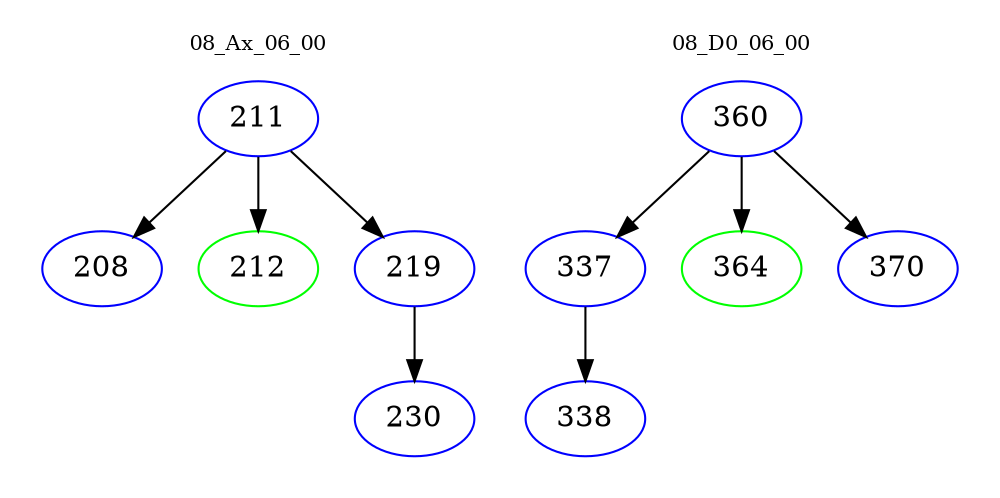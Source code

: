 digraph{
subgraph cluster_0 {
color = white
label = "08_Ax_06_00";
fontsize=10;
T0_211 [label="211", color="blue"]
T0_211 -> T0_208 [color="black"]
T0_208 [label="208", color="blue"]
T0_211 -> T0_212 [color="black"]
T0_212 [label="212", color="green"]
T0_211 -> T0_219 [color="black"]
T0_219 [label="219", color="blue"]
T0_219 -> T0_230 [color="black"]
T0_230 [label="230", color="blue"]
}
subgraph cluster_1 {
color = white
label = "08_D0_06_00";
fontsize=10;
T1_360 [label="360", color="blue"]
T1_360 -> T1_337 [color="black"]
T1_337 [label="337", color="blue"]
T1_337 -> T1_338 [color="black"]
T1_338 [label="338", color="blue"]
T1_360 -> T1_364 [color="black"]
T1_364 [label="364", color="green"]
T1_360 -> T1_370 [color="black"]
T1_370 [label="370", color="blue"]
}
}
